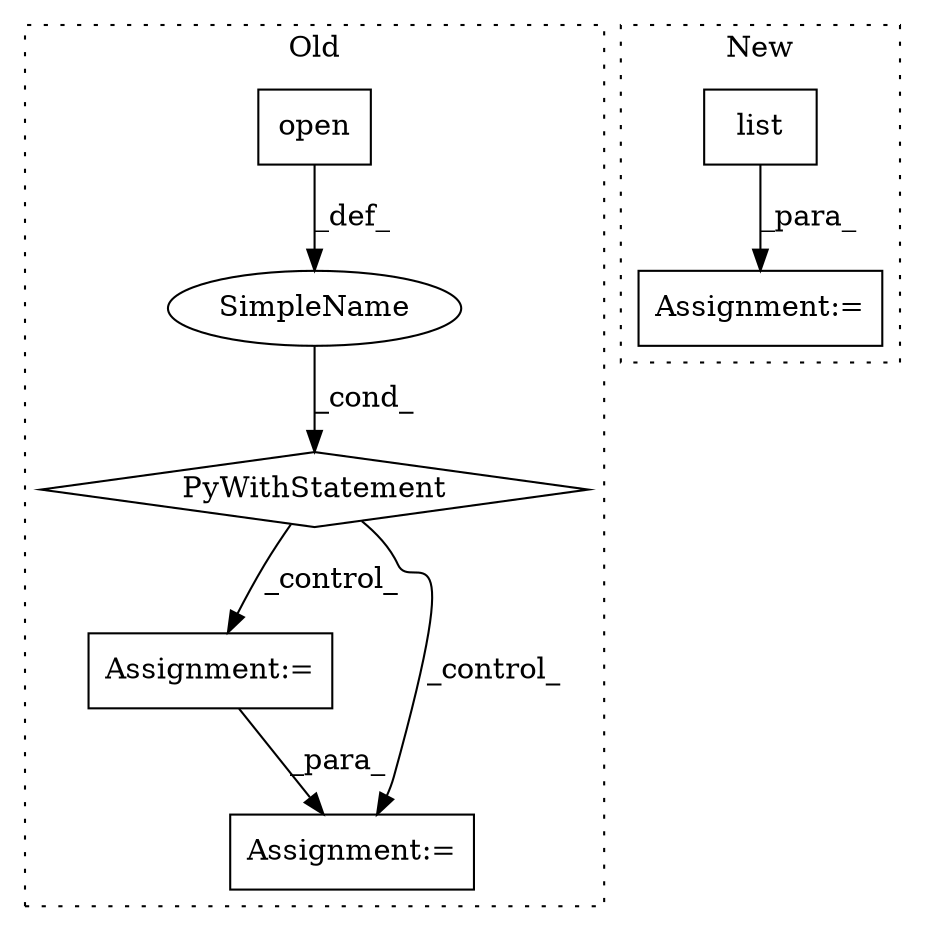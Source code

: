digraph G {
subgraph cluster0 {
1 [label="open" a="32" s="5926,5955" l="5,1" shape="box"];
4 [label="PyWithStatement" a="104" s="5916,5956" l="10,2" shape="diamond"];
5 [label="SimpleName" a="42" s="" l="" shape="ellipse"];
6 [label="Assignment:=" a="7" s="6101" l="20" shape="box"];
7 [label="Assignment:=" a="7" s="5995" l="14" shape="box"];
label = "Old";
style="dotted";
}
subgraph cluster1 {
2 [label="list" a="32" s="7135,7168" l="5,1" shape="box"];
3 [label="Assignment:=" a="7" s="7134" l="1" shape="box"];
label = "New";
style="dotted";
}
1 -> 5 [label="_def_"];
2 -> 3 [label="_para_"];
4 -> 6 [label="_control_"];
4 -> 7 [label="_control_"];
5 -> 4 [label="_cond_"];
6 -> 7 [label="_para_"];
}
